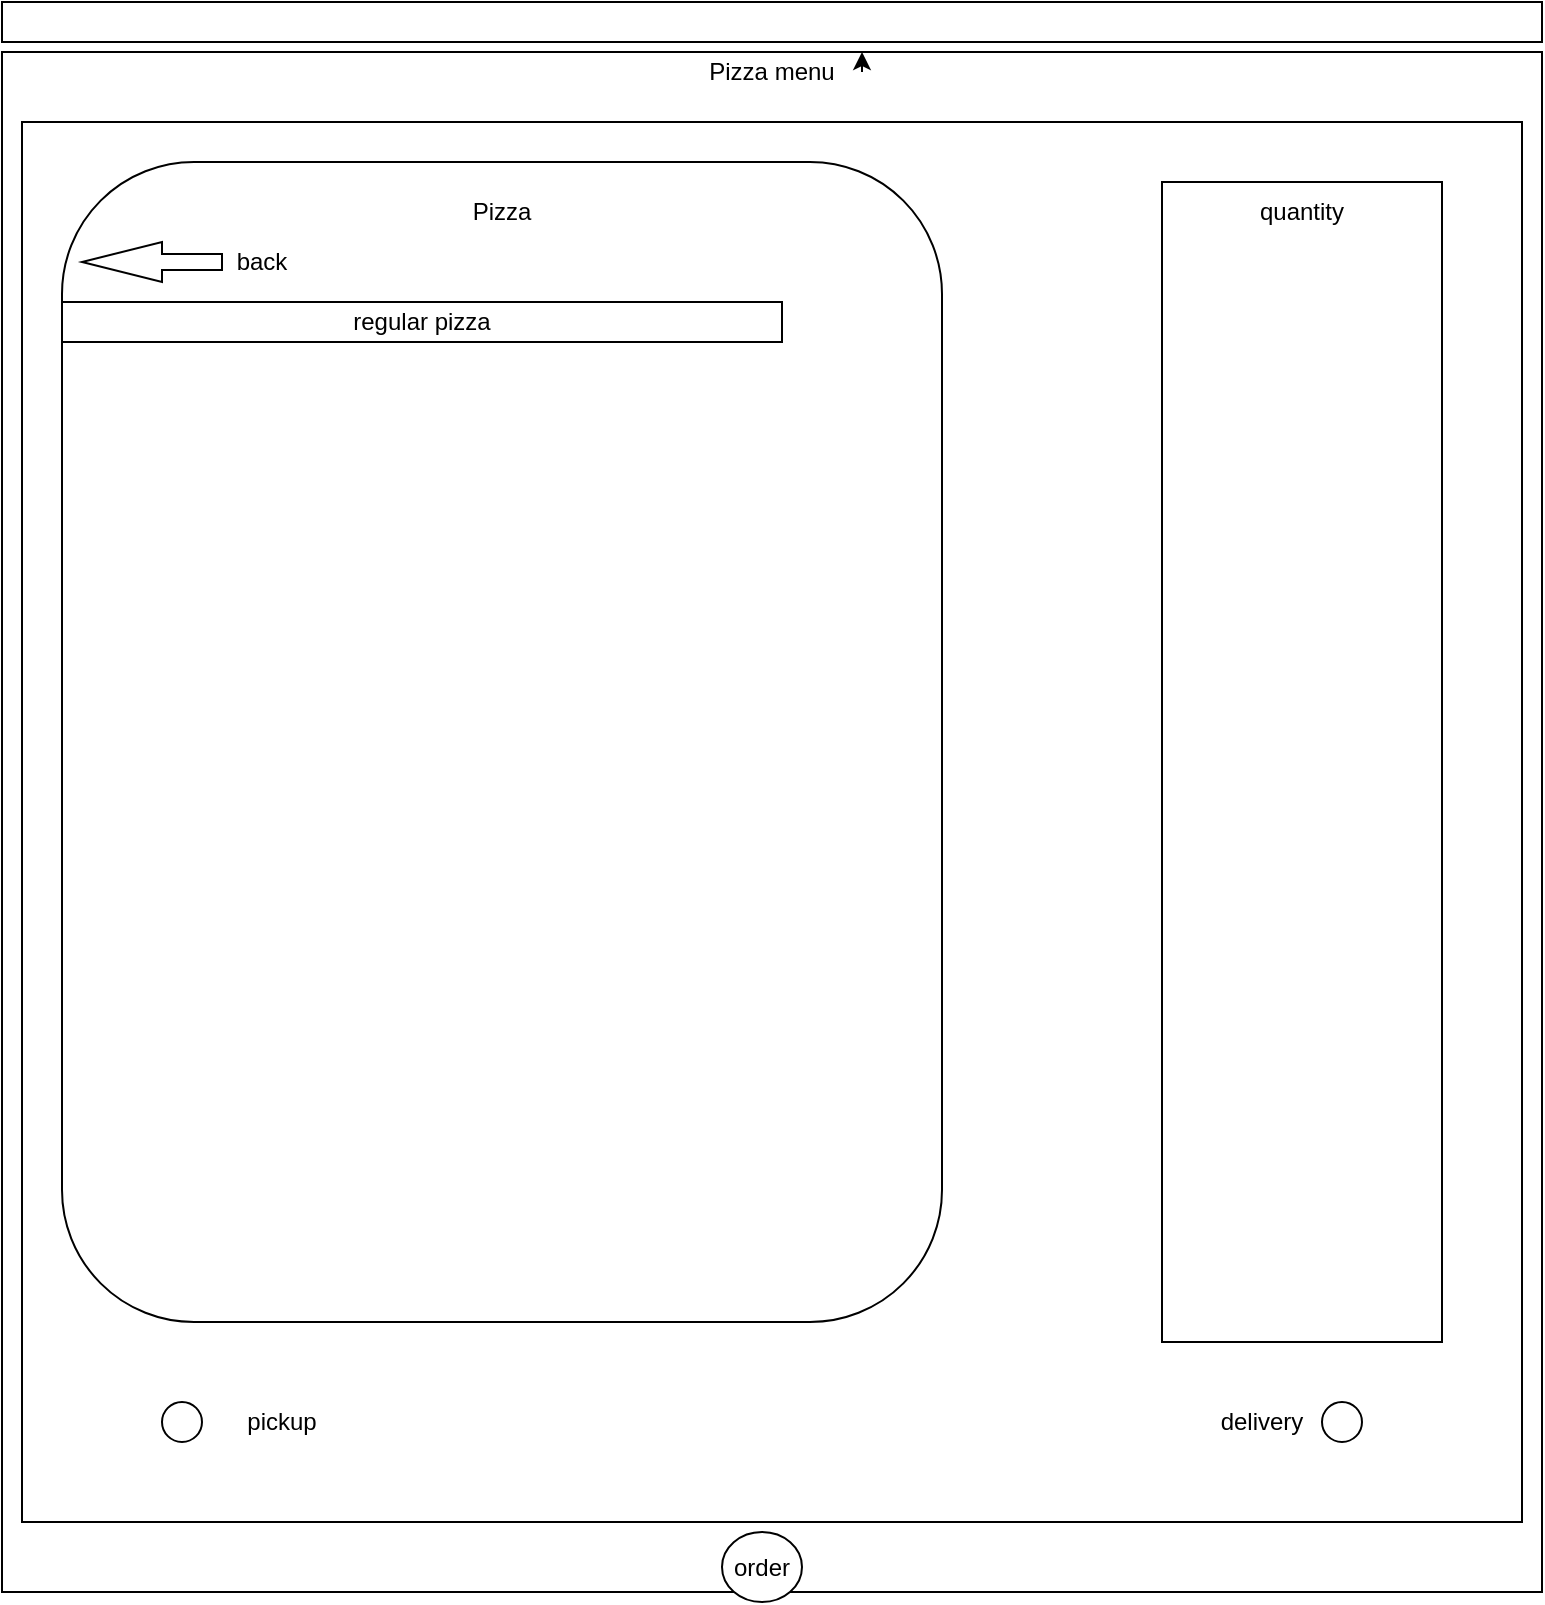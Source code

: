 <mxfile version="17.1.3" type="github">
  <diagram id="gUSLVDpzWc-BB7jZG1F3" name="Page-1">
    <mxGraphModel dx="1422" dy="794" grid="1" gridSize="10" guides="1" tooltips="1" connect="1" arrows="1" fold="1" page="1" pageScale="1" pageWidth="850" pageHeight="1100" math="0" shadow="0">
      <root>
        <mxCell id="0" />
        <mxCell id="1" parent="0" />
        <mxCell id="dmopaePBWKafwO8ApIk7-3" value="" style="whiteSpace=wrap;html=1;aspect=fixed;" vertex="1" parent="1">
          <mxGeometry x="190" y="295" width="770" height="770" as="geometry" />
        </mxCell>
        <mxCell id="dmopaePBWKafwO8ApIk7-4" value="" style="rounded=0;whiteSpace=wrap;html=1;" vertex="1" parent="1">
          <mxGeometry x="190" y="270" width="770" height="20" as="geometry" />
        </mxCell>
        <mxCell id="dmopaePBWKafwO8ApIk7-6" value="" style="rounded=0;whiteSpace=wrap;html=1;" vertex="1" parent="1">
          <mxGeometry x="200" y="330" width="750" height="700" as="geometry" />
        </mxCell>
        <mxCell id="dmopaePBWKafwO8ApIk7-7" value="" style="rounded=1;whiteSpace=wrap;html=1;" vertex="1" parent="1">
          <mxGeometry x="220" y="350" width="440" height="580" as="geometry" />
        </mxCell>
        <mxCell id="dmopaePBWKafwO8ApIk7-10" value="" style="ellipse;whiteSpace=wrap;html=1;" vertex="1" parent="1">
          <mxGeometry x="270" y="970" width="20" height="20" as="geometry" />
        </mxCell>
        <mxCell id="dmopaePBWKafwO8ApIk7-11" value="" style="ellipse;whiteSpace=wrap;html=1;" vertex="1" parent="1">
          <mxGeometry x="850" y="970" width="20" height="20" as="geometry" />
        </mxCell>
        <mxCell id="dmopaePBWKafwO8ApIk7-27" style="edgeStyle=orthogonalEdgeStyle;rounded=0;orthogonalLoop=1;jettySize=auto;html=1;exitX=1;exitY=0.5;exitDx=0;exitDy=0;" edge="1" parent="1" source="dmopaePBWKafwO8ApIk7-13" target="dmopaePBWKafwO8ApIk7-3">
          <mxGeometry relative="1" as="geometry">
            <Array as="points">
              <mxPoint x="630" y="320" />
              <mxPoint x="630" y="320" />
            </Array>
          </mxGeometry>
        </mxCell>
        <mxCell id="dmopaePBWKafwO8ApIk7-13" value="Pizza menu" style="text;html=1;strokeColor=none;fillColor=none;align=center;verticalAlign=middle;whiteSpace=wrap;rounded=0;" vertex="1" parent="1">
          <mxGeometry x="530" y="290" width="90" height="30" as="geometry" />
        </mxCell>
        <mxCell id="dmopaePBWKafwO8ApIk7-14" value="" style="rounded=0;whiteSpace=wrap;html=1;" vertex="1" parent="1">
          <mxGeometry x="770" y="360" width="140" height="580" as="geometry" />
        </mxCell>
        <mxCell id="dmopaePBWKafwO8ApIk7-15" value="quantity" style="text;html=1;strokeColor=none;fillColor=none;align=center;verticalAlign=middle;whiteSpace=wrap;rounded=0;" vertex="1" parent="1">
          <mxGeometry x="810" y="360" width="60" height="30" as="geometry" />
        </mxCell>
        <mxCell id="dmopaePBWKafwO8ApIk7-17" value="Pizza" style="text;html=1;strokeColor=none;fillColor=none;align=center;verticalAlign=middle;whiteSpace=wrap;rounded=0;" vertex="1" parent="1">
          <mxGeometry x="410" y="360" width="60" height="30" as="geometry" />
        </mxCell>
        <mxCell id="dmopaePBWKafwO8ApIk7-18" value="pickup" style="text;html=1;strokeColor=none;fillColor=none;align=center;verticalAlign=middle;whiteSpace=wrap;rounded=0;" vertex="1" parent="1">
          <mxGeometry x="300" y="965" width="60" height="30" as="geometry" />
        </mxCell>
        <mxCell id="dmopaePBWKafwO8ApIk7-19" value="delivery" style="text;html=1;strokeColor=none;fillColor=none;align=center;verticalAlign=middle;whiteSpace=wrap;rounded=0;" vertex="1" parent="1">
          <mxGeometry x="790" y="965" width="60" height="30" as="geometry" />
        </mxCell>
        <mxCell id="dmopaePBWKafwO8ApIk7-21" value="" style="rounded=0;whiteSpace=wrap;html=1;" vertex="1" parent="1">
          <mxGeometry x="220" y="420" width="360" height="20" as="geometry" />
        </mxCell>
        <mxCell id="dmopaePBWKafwO8ApIk7-24" value="" style="ellipse;whiteSpace=wrap;html=1;" vertex="1" parent="1">
          <mxGeometry x="550" y="1035" width="40" height="35" as="geometry" />
        </mxCell>
        <mxCell id="dmopaePBWKafwO8ApIk7-25" value="order" style="text;html=1;strokeColor=none;fillColor=none;align=center;verticalAlign=middle;whiteSpace=wrap;rounded=0;" vertex="1" parent="1">
          <mxGeometry x="540" y="1037.5" width="60" height="30" as="geometry" />
        </mxCell>
        <mxCell id="dmopaePBWKafwO8ApIk7-28" value="" style="html=1;shadow=0;dashed=0;align=center;verticalAlign=middle;shape=mxgraph.arrows2.arrow;dy=0.6;dx=40;flipH=1;notch=0;" vertex="1" parent="1">
          <mxGeometry x="230" y="390" width="70" height="20" as="geometry" />
        </mxCell>
        <mxCell id="dmopaePBWKafwO8ApIk7-29" value="back" style="text;html=1;strokeColor=none;fillColor=none;align=center;verticalAlign=middle;whiteSpace=wrap;rounded=0;" vertex="1" parent="1">
          <mxGeometry x="300" y="392.5" width="40" height="15" as="geometry" />
        </mxCell>
        <mxCell id="dmopaePBWKafwO8ApIk7-31" value="regular pizza" style="text;html=1;strokeColor=none;fillColor=none;align=center;verticalAlign=middle;whiteSpace=wrap;rounded=0;" vertex="1" parent="1">
          <mxGeometry x="300" y="415" width="200" height="30" as="geometry" />
        </mxCell>
      </root>
    </mxGraphModel>
  </diagram>
</mxfile>
